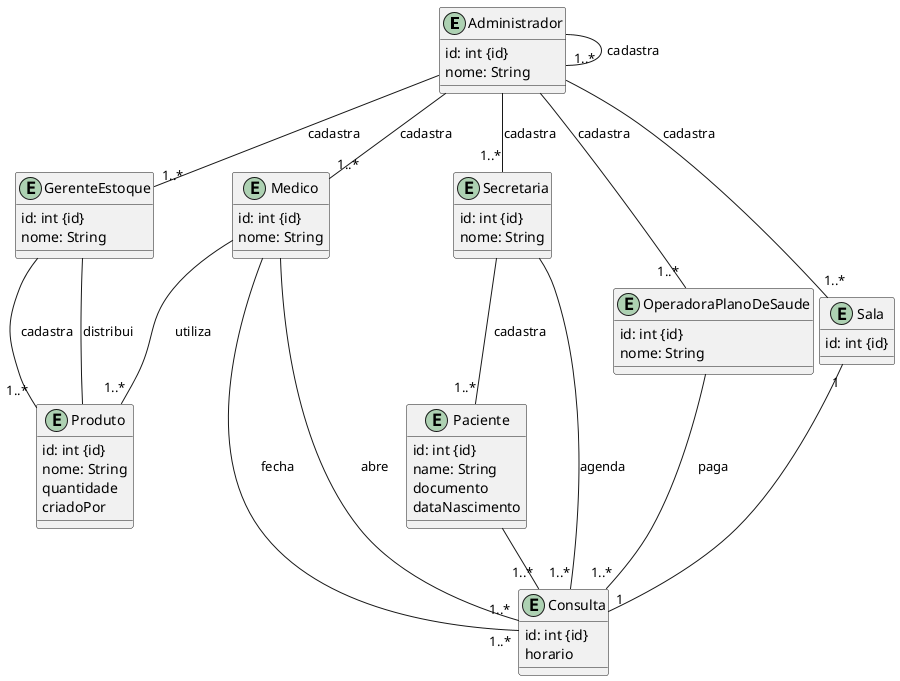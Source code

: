 @startuml

entity Administrador {
  id: int {id}
  nome: String
}

entity GerenteEstoque {
  id: int {id}
  nome: String
}

entity Secretaria {
  id: int {id}
  nome: String
}

entity Medico {
  id: int {id}
  nome: String
}

entity OperadoraPlanoDeSaude {
  id: int {id}
  nome: String
}

entity Produto {
  id: int {id}
  nome: String
  quantidade
  criadoPor
}

entity Consulta {
  id: int {id}
  horario
}

entity Sala {
  id: int {id}
}

entity Paciente {
  id: int {id}
  name: String
  documento
  dataNascimento
}

Administrador -- "1..*" Administrador: cadastra
Administrador -- "1..*" GerenteEstoque: cadastra
Administrador -- "1..*" Secretaria: cadastra
Administrador -- "1..*" Medico: cadastra
Administrador -- "1..*" OperadoraPlanoDeSaude: cadastra
Administrador -- "1..*" Sala: cadastra
Secretaria -- "1..*" Paciente: cadastra
Secretaria -- "1..*" Consulta: agenda
Medico -- "1..*" Consulta: abre
Medico -- "1..*" Consulta: fecha
Medico -- "1..*" Produto: utiliza
OperadoraPlanoDeSaude -- "1..*" Consulta: paga
GerenteEstoque -- Produto: distribui
GerenteEstoque -- "1..*" Produto: cadastra
Paciente -- "1..*" Consulta
Sala "1" -- "1" Consulta

@enduml
